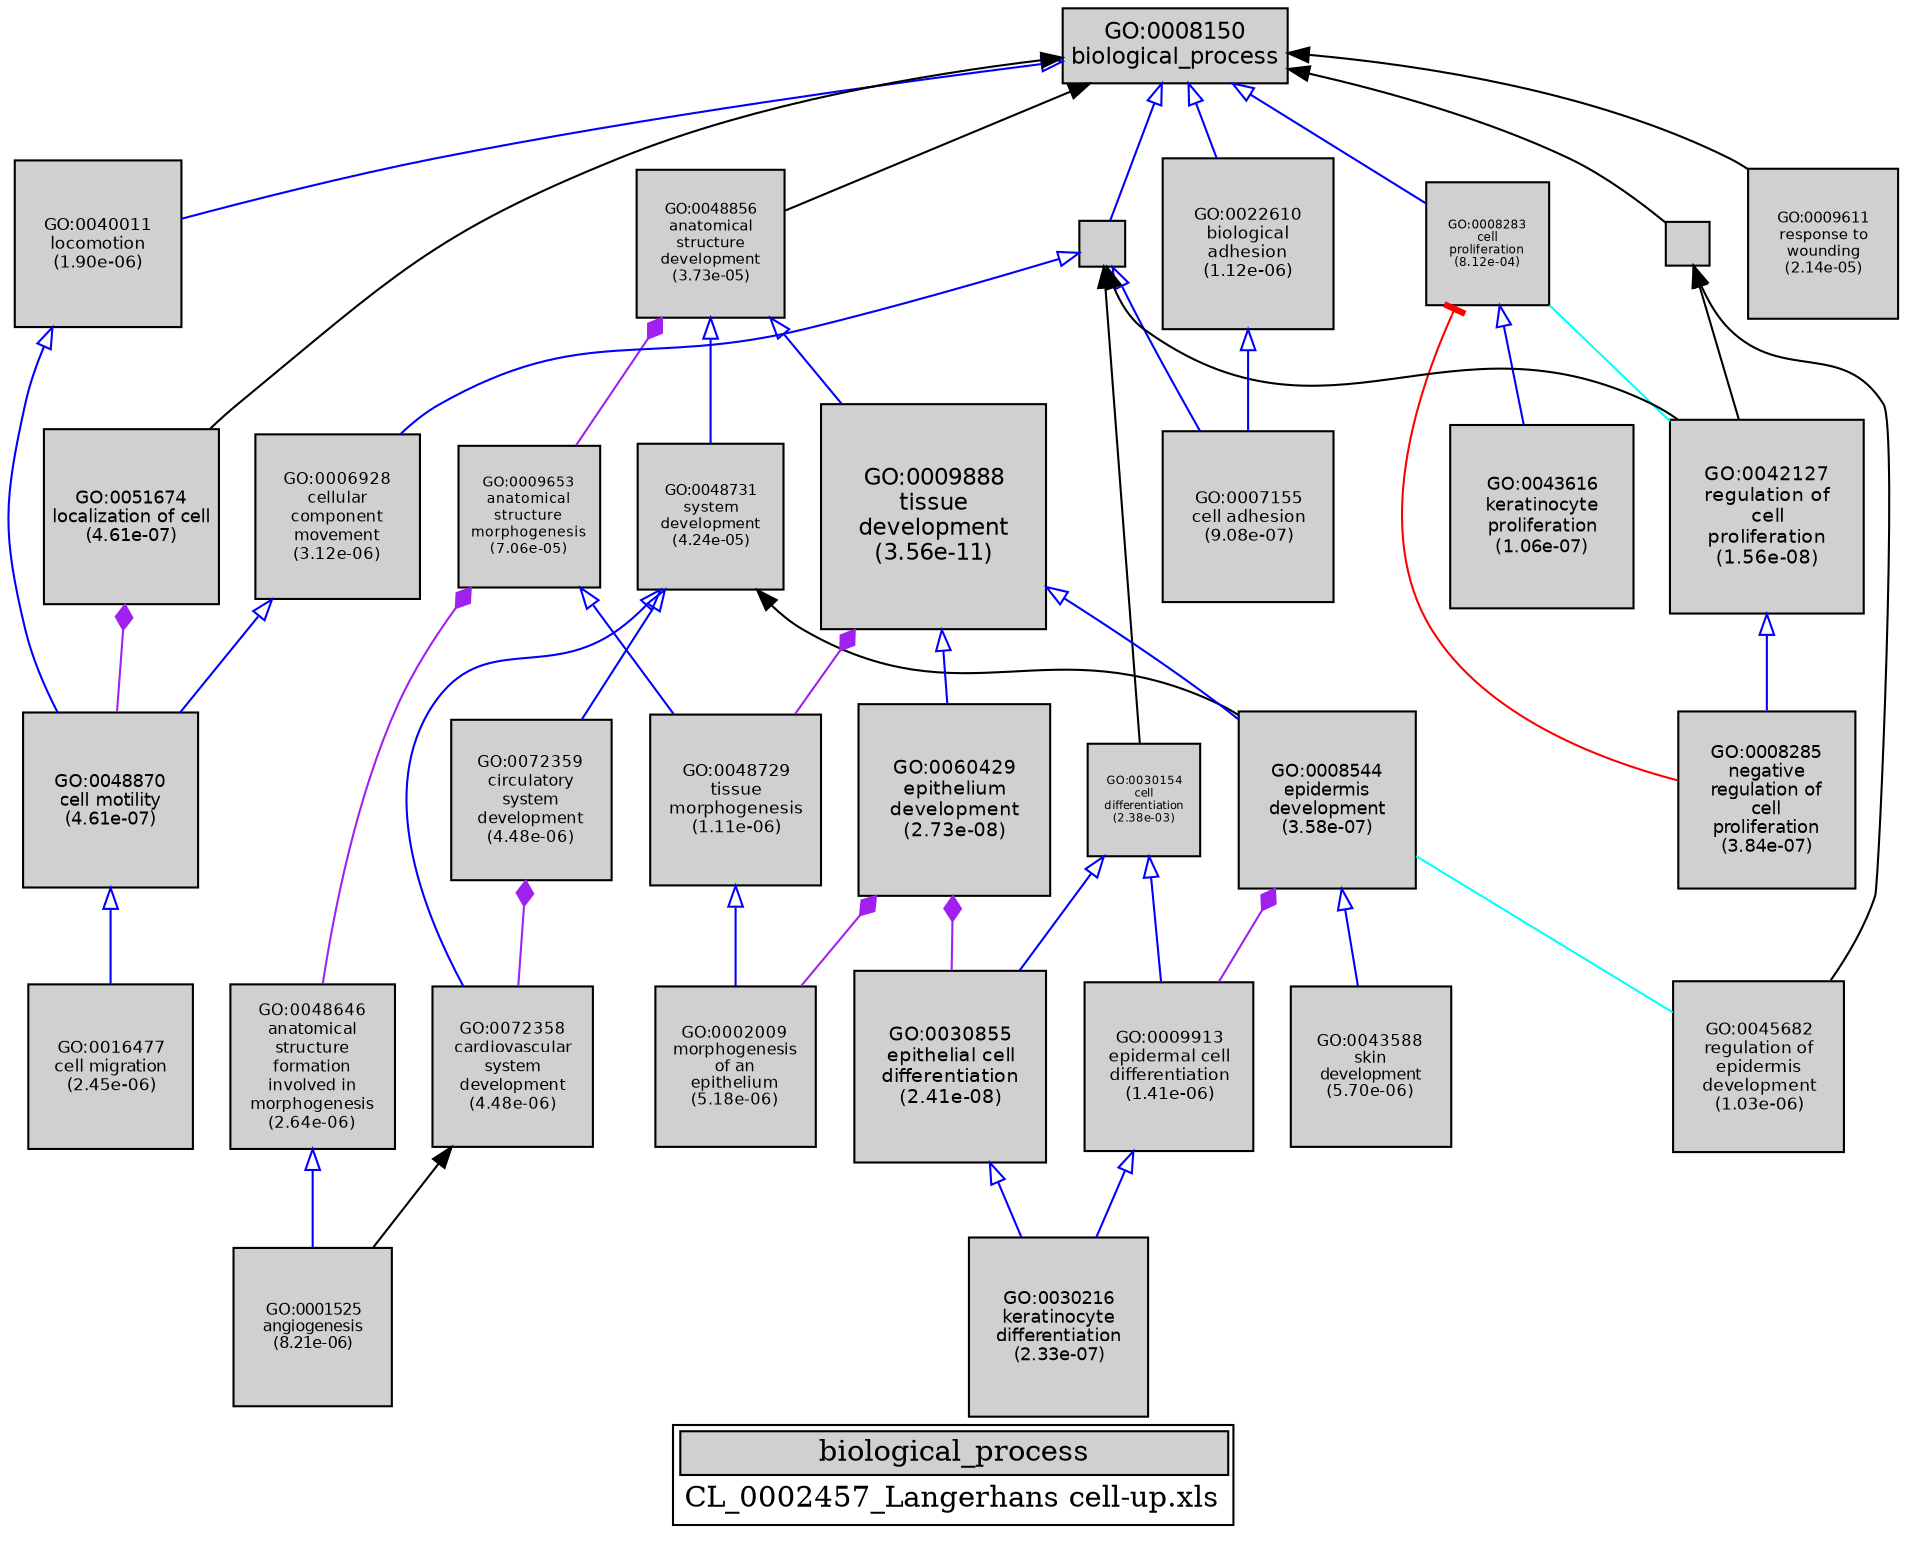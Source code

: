 digraph "biological_process" {
graph [ bgcolor = "#FFFFFF", label = <<TABLE COLOR="black" BGCOLOR="white"><TR><TD COLSPAN="2" BGCOLOR="#D0D0D0"><FONT COLOR="black">biological_process</FONT></TD></TR><TR><TD BORDER="0">CL_0002457_Langerhans cell-up.xls</TD></TR></TABLE>> ];
node [ fontname = "Helvetica" ];

subgraph "nodes" {

node [ style = "filled", fixedsize = "true", width = 1, shape = "box", fontsize = 9, fillcolor = "#D0D0D0", fontcolor = "black", color = "black" ];

"GO:0006928" [ URL = "#GO:0006928", label = <<TABLE BORDER="0"><TR><TD>GO:0006928<BR/>cellular<BR/>component<BR/>movement<BR/>(3.12e-06)</TD></TR></TABLE>>, width = 1.09102546719, shape = "box", fontsize = 7.85538336376, height = 1.09102546719 ];
"GO:0008150" [ URL = "#GO:0008150", label = <<TABLE BORDER="0"><TR><TD>GO:0008150<BR/>biological_process</TD></TR></TABLE>>, width = 1.5, shape = "box", fontsize = 10.8 ];
"GO:0048856" [ URL = "#GO:0048856", label = <<TABLE BORDER="0"><TR><TD>GO:0048856<BR/>anatomical<BR/>structure<BR/>development<BR/>(3.73e-05)</TD></TR></TABLE>>, width = 0.979472372749, shape = "box", fontsize = 7.05220108379, height = 0.979472372749 ];
"GO:0007155" [ URL = "#GO:0007155", label = <<TABLE BORDER="0"><TR><TD>GO:0007155<BR/>cell adhesion<BR/>(9.08e-07)</TD></TR></TABLE>>, width = 1.14252465329, shape = "box", fontsize = 8.22617750372, height = 1.14252465329 ];
"GO:0016477" [ URL = "#GO:0016477", label = <<TABLE BORDER="0"><TR><TD>GO:0016477<BR/>cell migration<BR/>(2.45e-06)</TD></TR></TABLE>>, width = 1.10139612964, shape = "box", fontsize = 7.93005213338, height = 1.10139612964 ];
"GO:0040011" [ URL = "#GO:0040011", label = <<TABLE BORDER="0"><TR><TD>GO:0040011<BR/>locomotion<BR/>(1.90e-06)</TD></TR></TABLE>>, width = 1.11195571167, shape = "box", fontsize = 8.00608112399, height = 1.11195571167 ];
"GO:0050789" [ URL = "#GO:0050789", label = "", width = 0.29561987276, shape = "box", height = 0.29561987276 ];
"GO:0043616" [ URL = "#GO:0043616", label = <<TABLE BORDER="0"><TR><TD>GO:0043616<BR/>keratinocyte<BR/>proliferation<BR/>(1.06e-07)</TD></TR></TABLE>>, width = 1.22687332645, shape = "box", fontsize = 8.83348795042, height = 1.22687332645 ];
"GO:0009611" [ URL = "#GO:0009611", label = <<TABLE BORDER="0"><TR><TD>GO:0009611<BR/>response to<BR/>wounding<BR/>(2.14e-05)</TD></TR></TABLE>>, width = 1.0054528506, shape = "box", fontsize = 7.23926052433, height = 1.0054528506 ];
"GO:0008285" [ URL = "#GO:0008285", label = <<TABLE BORDER="0"><TR><TD>GO:0008285<BR/>negative<BR/>regulation of<BR/>cell<BR/>proliferation<BR/>(3.84e-07)</TD></TR></TABLE>>, width = 1.17708582702, shape = "box", fontsize = 8.47501795456, height = 1.17708582702 ];
"GO:0030154" [ URL = "#GO:0030154", label = <<TABLE BORDER="0"><TR><TD>GO:0030154<BR/>cell<BR/>differentiation<BR/>(2.38e-03)</TD></TR></TABLE>>, width = 0.756527489451, shape = "box", fontsize = 5.44699792405, height = 0.756527489451 ];
"GO:0001525" [ URL = "#GO:0001525", label = <<TABLE BORDER="0"><TR><TD>GO:0001525<BR/>angiogenesis<BR/>(8.21e-06)</TD></TR></TABLE>>, width = 1.04897498748, shape = "box", fontsize = 7.55261990988, height = 1.04897498748 ];
"GO:0048731" [ URL = "#GO:0048731", label = <<TABLE BORDER="0"><TR><TD>GO:0048731<BR/>system<BR/>development<BR/>(4.24e-05)</TD></TR></TABLE>>, width = 0.973374942994, shape = "box", fontsize = 7.00829958956, height = 0.973374942994 ];
"GO:0008283" [ URL = "#GO:0008283", label = <<TABLE BORDER="0"><TR><TD>GO:0008283<BR/>cell<BR/>proliferation<BR/>(8.12e-04)</TD></TR></TABLE>>, width = 0.820128675372, shape = "box", fontsize = 5.90492646268, height = 0.820128675372 ];
"GO:0002009" [ URL = "#GO:0002009", label = <<TABLE BORDER="0"><TR><TD>GO:0002009<BR/>morphogenesis<BR/>of an<BR/>epithelium<BR/>(5.18e-06)</TD></TR></TABLE>>, width = 1.06922427316, shape = "box", fontsize = 7.69841476674, height = 1.06922427316 ];
"GO:0030216" [ URL = "#GO:0030216", label = <<TABLE BORDER="0"><TR><TD>GO:0030216<BR/>keratinocyte<BR/>differentiation<BR/>(2.33e-07)</TD></TR></TABLE>>, width = 1.19660812404, shape = "box", fontsize = 8.61557849308, height = 1.19660812404 ];
"GO:0060429" [ URL = "#GO:0060429", label = <<TABLE BORDER="0"><TR><TD>GO:0060429<BR/>epithelium<BR/>development<BR/>(2.73e-08)</TD></TR></TABLE>>, width = 1.27739824575, shape = "box", fontsize = 9.19726736937, height = 1.27739824575 ];
"GO:0051674" [ URL = "#GO:0051674", label = <<TABLE BORDER="0"><TR><TD>GO:0051674<BR/>localization of cell<BR/>(4.61e-07)</TD></TR></TABLE>>, width = 1.16979264455, shape = "box", fontsize = 8.42250704079, height = 1.16979264455 ];
"GO:0030855" [ URL = "#GO:0030855", label = <<TABLE BORDER="0"><TR><TD>GO:0030855<BR/>epithelial cell<BR/>differentiation<BR/>(2.41e-08)</TD></TR></TABLE>>, width = 1.28191723829, shape = "box", fontsize = 9.22980411569, height = 1.28191723829 ];
"GO:0048646" [ URL = "#GO:0048646", label = <<TABLE BORDER="0"><TR><TD>GO:0048646<BR/>anatomical<BR/>structure<BR/>formation<BR/>involved in<BR/>morphogenesis<BR/>(2.64e-06)</TD></TR></TABLE>>, width = 1.09820546879, shape = "box", fontsize = 7.90707937529, height = 1.09820546879 ];
"GO:0009987" [ URL = "#GO:0009987", label = "", width = 0.306373787221, shape = "box", height = 0.306373787221 ];
"GO:0009888" [ URL = "#GO:0009888", label = <<TABLE BORDER="0"><TR><TD>GO:0009888<BR/>tissue<BR/>development<BR/>(3.56e-11)</TD></TR></TABLE>>, width = 1.5, shape = "box", fontsize = 10.8, height = 1.5 ];
"GO:0042127" [ URL = "#GO:0042127", label = <<TABLE BORDER="0"><TR><TD>GO:0042127<BR/>regulation of<BR/>cell<BR/>proliferation<BR/>(1.56e-08)</TD></TR></TABLE>>, width = 1.29750046944, shape = "box", fontsize = 9.34200337997, height = 1.29750046944 ];
"GO:0045682" [ URL = "#GO:0045682", label = <<TABLE BORDER="0"><TR><TD>GO:0045682<BR/>regulation of<BR/>epidermis<BR/>development<BR/>(1.03e-06)</TD></TR></TABLE>>, width = 1.137308629, shape = "box", fontsize = 8.18862212881, height = 1.137308629 ];
"GO:0072359" [ URL = "#GO:0072359", label = <<TABLE BORDER="0"><TR><TD>GO:0072359<BR/>circulatory<BR/>system<BR/>development<BR/>(4.48e-06)</TD></TR></TABLE>>, width = 1.0755033267, shape = "box", fontsize = 7.74362395224, height = 1.0755033267 ];
"GO:0043588" [ URL = "#GO:0043588", label = <<TABLE BORDER="0"><TR><TD>GO:0043588<BR/>skin<BR/>development<BR/>(5.70e-06)</TD></TR></TABLE>>, width = 1.06503227941, shape = "box", fontsize = 7.66823241173, height = 1.06503227941 ];
"GO:0048729" [ URL = "#GO:0048729", label = <<TABLE BORDER="0"><TR><TD>GO:0048729<BR/>tissue<BR/>morphogenesis<BR/>(1.11e-06)</TD></TR></TABLE>>, width = 1.13439619171, shape = "box", fontsize = 8.16765258028, height = 1.13439619171 ];
"GO:0048870" [ URL = "#GO:0048870", label = <<TABLE BORDER="0"><TR><TD>GO:0048870<BR/>cell motility<BR/>(4.61e-07)</TD></TR></TABLE>>, width = 1.16979264455, shape = "box", fontsize = 8.42250704079, height = 1.16979264455 ];
"GO:0009653" [ URL = "#GO:0009653", label = <<TABLE BORDER="0"><TR><TD>GO:0009653<BR/>anatomical<BR/>structure<BR/>morphogenesis<BR/>(7.06e-05)</TD></TR></TABLE>>, width = 0.948710805089, shape = "box", fontsize = 6.83071779664, height = 0.948710805089 ];
"GO:0022610" [ URL = "#GO:0022610", label = <<TABLE BORDER="0"><TR><TD>GO:0022610<BR/>biological<BR/>adhesion<BR/>(1.12e-06)</TD></TR></TABLE>>, width = 1.13410119285, shape = "box", fontsize = 8.16552858849, height = 1.13410119285 ];
"GO:0008544" [ URL = "#GO:0008544", label = <<TABLE BORDER="0"><TR><TD>GO:0008544<BR/>epidermis<BR/>development<BR/>(3.58e-07)</TD></TR></TABLE>>, width = 1.17978269414, shape = "box", fontsize = 8.49443539781, height = 1.17978269414 ];
"GO:0072358" [ URL = "#GO:0072358", label = <<TABLE BORDER="0"><TR><TD>GO:0072358<BR/>cardiovascular<BR/>system<BR/>development<BR/>(4.48e-06)</TD></TR></TABLE>>, width = 1.0755033267, shape = "box", fontsize = 7.74362395224, height = 1.0755033267 ];
"GO:0009913" [ URL = "#GO:0009913", label = <<TABLE BORDER="0"><TR><TD>GO:0009913<BR/>epidermal cell<BR/>differentiation<BR/>(1.41e-06)</TD></TR></TABLE>>, width = 1.12451117366, shape = "box", fontsize = 8.09648045035, height = 1.12451117366 ];
}
subgraph "edges" {


edge [ dir = "back", weight = 1 ];
subgraph "regulates" {


edge [ color = "cyan", arrowtail = "none" ];
subgraph "positive" {


edge [ color = "green", arrowtail = "vee" ];
}
subgraph "negative" {


edge [ color = "red", arrowtail = "tee" ];
"GO:0008283" -> "GO:0008285";
}
"GO:0008283" -> "GO:0042127";
"GO:0008544" -> "GO:0045682";
}
subgraph "part_of" {


edge [ color = "purple", arrowtail = "diamond", weight = 2.5 ];
"GO:0048856" -> "GO:0009653";
"GO:0009888" -> "GO:0048729";
"GO:0008544" -> "GO:0009913";
"GO:0060429" -> "GO:0002009";
"GO:0009653" -> "GO:0048646";
"GO:0051674" -> "GO:0048870";
"GO:0072359" -> "GO:0072358";
"GO:0060429" -> "GO:0030855";
}
subgraph "is_a" {


edge [ color = "blue", arrowtail = "empty", weight = 5.0 ];
"GO:0040011" -> "GO:0048870";
"GO:0042127" -> "GO:0008285";
"GO:0008150" -> "GO:0009987";
"GO:0006928" -> "GO:0048870";
"GO:0030855" -> "GO:0030216";
"GO:0008544" -> "GO:0043588";
"GO:0030154" -> "GO:0009913";
"GO:0008283" -> "GO:0043616";
"GO:0009653" -> "GO:0048729";
"GO:0009987" -> "GO:0007155";
"GO:0048731" -> "GO:0072359";
"GO:0048856" -> "GO:0048731";
"GO:0048870" -> "GO:0016477";
"GO:0008150" -> "GO:0022610";
"GO:0009888" -> "GO:0060429";
"GO:0009888" -> "GO:0008544";
"GO:0030154" -> "GO:0030855";
"GO:0008150" -> "GO:0040011";
"GO:0048856" -> "GO:0009888";
"GO:0009987" -> "GO:0006928";
"GO:0048729" -> "GO:0002009";
"GO:0048646" -> "GO:0001525";
"GO:0008150" -> "GO:0008283";
"GO:0048731" -> "GO:0072358";
"GO:0022610" -> "GO:0007155";
"GO:0009913" -> "GO:0030216";
}
"GO:0050789" -> "GO:0045682";
"GO:0008150" -> "GO:0048856";
"GO:0009987" -> "GO:0030154";
"GO:0008150" -> "GO:0050789";
"GO:0008150" -> "GO:0051674";
"GO:0048731" -> "GO:0008544";
"GO:0008150" -> "GO:0009611";
"GO:0072358" -> "GO:0001525";
"GO:0009987" -> "GO:0042127";
"GO:0050789" -> "GO:0042127";
}
}
